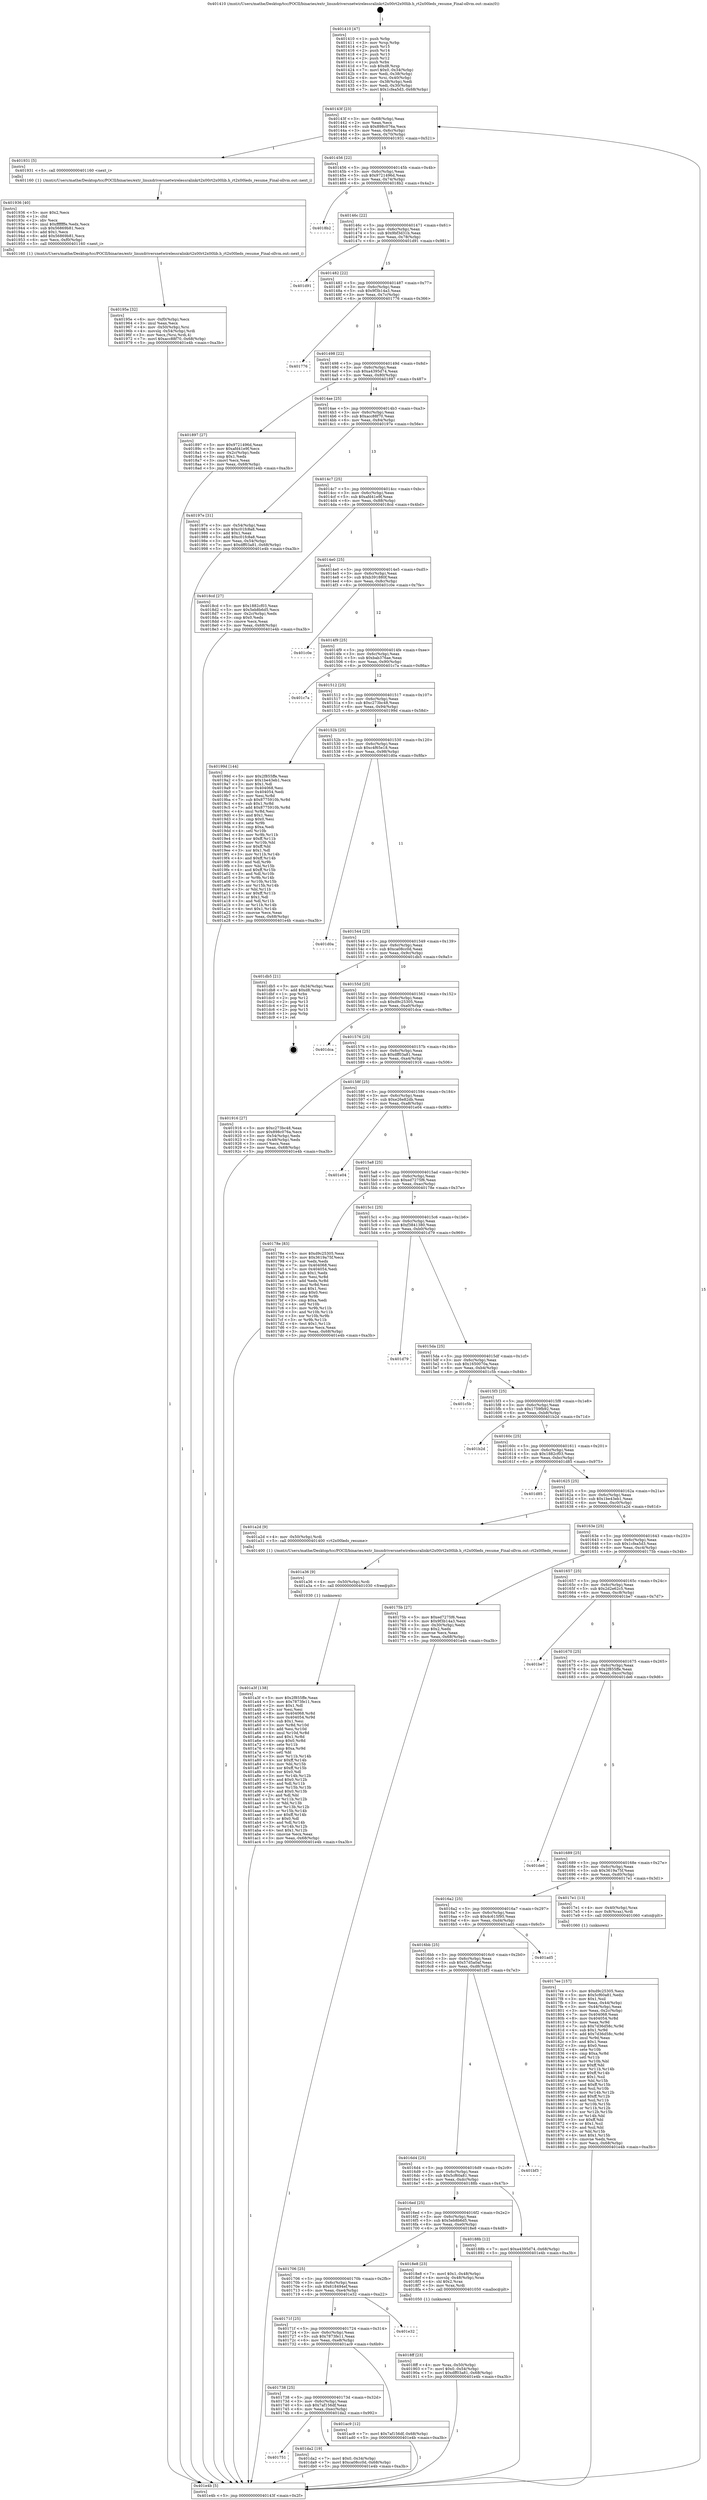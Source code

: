digraph "0x401410" {
  label = "0x401410 (/mnt/c/Users/mathe/Desktop/tcc/POCII/binaries/extr_linuxdriversnetwirelessralinkrt2x00rt2x00lib.h_rt2x00leds_resume_Final-ollvm.out::main(0))"
  labelloc = "t"
  node[shape=record]

  Entry [label="",width=0.3,height=0.3,shape=circle,fillcolor=black,style=filled]
  "0x40143f" [label="{
     0x40143f [23]\l
     | [instrs]\l
     &nbsp;&nbsp;0x40143f \<+3\>: mov -0x68(%rbp),%eax\l
     &nbsp;&nbsp;0x401442 \<+2\>: mov %eax,%ecx\l
     &nbsp;&nbsp;0x401444 \<+6\>: sub $0x898c076a,%ecx\l
     &nbsp;&nbsp;0x40144a \<+3\>: mov %eax,-0x6c(%rbp)\l
     &nbsp;&nbsp;0x40144d \<+3\>: mov %ecx,-0x70(%rbp)\l
     &nbsp;&nbsp;0x401450 \<+6\>: je 0000000000401931 \<main+0x521\>\l
  }"]
  "0x401931" [label="{
     0x401931 [5]\l
     | [instrs]\l
     &nbsp;&nbsp;0x401931 \<+5\>: call 0000000000401160 \<next_i\>\l
     | [calls]\l
     &nbsp;&nbsp;0x401160 \{1\} (/mnt/c/Users/mathe/Desktop/tcc/POCII/binaries/extr_linuxdriversnetwirelessralinkrt2x00rt2x00lib.h_rt2x00leds_resume_Final-ollvm.out::next_i)\l
  }"]
  "0x401456" [label="{
     0x401456 [22]\l
     | [instrs]\l
     &nbsp;&nbsp;0x401456 \<+5\>: jmp 000000000040145b \<main+0x4b\>\l
     &nbsp;&nbsp;0x40145b \<+3\>: mov -0x6c(%rbp),%eax\l
     &nbsp;&nbsp;0x40145e \<+5\>: sub $0x9721496d,%eax\l
     &nbsp;&nbsp;0x401463 \<+3\>: mov %eax,-0x74(%rbp)\l
     &nbsp;&nbsp;0x401466 \<+6\>: je 00000000004018b2 \<main+0x4a2\>\l
  }"]
  Exit [label="",width=0.3,height=0.3,shape=circle,fillcolor=black,style=filled,peripheries=2]
  "0x4018b2" [label="{
     0x4018b2\l
  }", style=dashed]
  "0x40146c" [label="{
     0x40146c [22]\l
     | [instrs]\l
     &nbsp;&nbsp;0x40146c \<+5\>: jmp 0000000000401471 \<main+0x61\>\l
     &nbsp;&nbsp;0x401471 \<+3\>: mov -0x6c(%rbp),%eax\l
     &nbsp;&nbsp;0x401474 \<+5\>: sub $0x9bf3d31b,%eax\l
     &nbsp;&nbsp;0x401479 \<+3\>: mov %eax,-0x78(%rbp)\l
     &nbsp;&nbsp;0x40147c \<+6\>: je 0000000000401d91 \<main+0x981\>\l
  }"]
  "0x401751" [label="{
     0x401751\l
  }", style=dashed]
  "0x401d91" [label="{
     0x401d91\l
  }", style=dashed]
  "0x401482" [label="{
     0x401482 [22]\l
     | [instrs]\l
     &nbsp;&nbsp;0x401482 \<+5\>: jmp 0000000000401487 \<main+0x77\>\l
     &nbsp;&nbsp;0x401487 \<+3\>: mov -0x6c(%rbp),%eax\l
     &nbsp;&nbsp;0x40148a \<+5\>: sub $0x9f3b14a3,%eax\l
     &nbsp;&nbsp;0x40148f \<+3\>: mov %eax,-0x7c(%rbp)\l
     &nbsp;&nbsp;0x401492 \<+6\>: je 0000000000401776 \<main+0x366\>\l
  }"]
  "0x401da2" [label="{
     0x401da2 [19]\l
     | [instrs]\l
     &nbsp;&nbsp;0x401da2 \<+7\>: movl $0x0,-0x34(%rbp)\l
     &nbsp;&nbsp;0x401da9 \<+7\>: movl $0xca08cc0d,-0x68(%rbp)\l
     &nbsp;&nbsp;0x401db0 \<+5\>: jmp 0000000000401e4b \<main+0xa3b\>\l
  }"]
  "0x401776" [label="{
     0x401776\l
  }", style=dashed]
  "0x401498" [label="{
     0x401498 [22]\l
     | [instrs]\l
     &nbsp;&nbsp;0x401498 \<+5\>: jmp 000000000040149d \<main+0x8d\>\l
     &nbsp;&nbsp;0x40149d \<+3\>: mov -0x6c(%rbp),%eax\l
     &nbsp;&nbsp;0x4014a0 \<+5\>: sub $0xa4395d74,%eax\l
     &nbsp;&nbsp;0x4014a5 \<+3\>: mov %eax,-0x80(%rbp)\l
     &nbsp;&nbsp;0x4014a8 \<+6\>: je 0000000000401897 \<main+0x487\>\l
  }"]
  "0x401738" [label="{
     0x401738 [25]\l
     | [instrs]\l
     &nbsp;&nbsp;0x401738 \<+5\>: jmp 000000000040173d \<main+0x32d\>\l
     &nbsp;&nbsp;0x40173d \<+3\>: mov -0x6c(%rbp),%eax\l
     &nbsp;&nbsp;0x401740 \<+5\>: sub $0x7af156df,%eax\l
     &nbsp;&nbsp;0x401745 \<+6\>: mov %eax,-0xec(%rbp)\l
     &nbsp;&nbsp;0x40174b \<+6\>: je 0000000000401da2 \<main+0x992\>\l
  }"]
  "0x401897" [label="{
     0x401897 [27]\l
     | [instrs]\l
     &nbsp;&nbsp;0x401897 \<+5\>: mov $0x9721496d,%eax\l
     &nbsp;&nbsp;0x40189c \<+5\>: mov $0xafd41e9f,%ecx\l
     &nbsp;&nbsp;0x4018a1 \<+3\>: mov -0x2c(%rbp),%edx\l
     &nbsp;&nbsp;0x4018a4 \<+3\>: cmp $0x1,%edx\l
     &nbsp;&nbsp;0x4018a7 \<+3\>: cmovl %ecx,%eax\l
     &nbsp;&nbsp;0x4018aa \<+3\>: mov %eax,-0x68(%rbp)\l
     &nbsp;&nbsp;0x4018ad \<+5\>: jmp 0000000000401e4b \<main+0xa3b\>\l
  }"]
  "0x4014ae" [label="{
     0x4014ae [25]\l
     | [instrs]\l
     &nbsp;&nbsp;0x4014ae \<+5\>: jmp 00000000004014b3 \<main+0xa3\>\l
     &nbsp;&nbsp;0x4014b3 \<+3\>: mov -0x6c(%rbp),%eax\l
     &nbsp;&nbsp;0x4014b6 \<+5\>: sub $0xacc88f70,%eax\l
     &nbsp;&nbsp;0x4014bb \<+6\>: mov %eax,-0x84(%rbp)\l
     &nbsp;&nbsp;0x4014c1 \<+6\>: je 000000000040197e \<main+0x56e\>\l
  }"]
  "0x401ac9" [label="{
     0x401ac9 [12]\l
     | [instrs]\l
     &nbsp;&nbsp;0x401ac9 \<+7\>: movl $0x7af156df,-0x68(%rbp)\l
     &nbsp;&nbsp;0x401ad0 \<+5\>: jmp 0000000000401e4b \<main+0xa3b\>\l
  }"]
  "0x40197e" [label="{
     0x40197e [31]\l
     | [instrs]\l
     &nbsp;&nbsp;0x40197e \<+3\>: mov -0x54(%rbp),%eax\l
     &nbsp;&nbsp;0x401981 \<+5\>: sub $0xc01fc8a8,%eax\l
     &nbsp;&nbsp;0x401986 \<+3\>: add $0x1,%eax\l
     &nbsp;&nbsp;0x401989 \<+5\>: add $0xc01fc8a8,%eax\l
     &nbsp;&nbsp;0x40198e \<+3\>: mov %eax,-0x54(%rbp)\l
     &nbsp;&nbsp;0x401991 \<+7\>: movl $0xdff03a81,-0x68(%rbp)\l
     &nbsp;&nbsp;0x401998 \<+5\>: jmp 0000000000401e4b \<main+0xa3b\>\l
  }"]
  "0x4014c7" [label="{
     0x4014c7 [25]\l
     | [instrs]\l
     &nbsp;&nbsp;0x4014c7 \<+5\>: jmp 00000000004014cc \<main+0xbc\>\l
     &nbsp;&nbsp;0x4014cc \<+3\>: mov -0x6c(%rbp),%eax\l
     &nbsp;&nbsp;0x4014cf \<+5\>: sub $0xafd41e9f,%eax\l
     &nbsp;&nbsp;0x4014d4 \<+6\>: mov %eax,-0x88(%rbp)\l
     &nbsp;&nbsp;0x4014da \<+6\>: je 00000000004018cd \<main+0x4bd\>\l
  }"]
  "0x40171f" [label="{
     0x40171f [25]\l
     | [instrs]\l
     &nbsp;&nbsp;0x40171f \<+5\>: jmp 0000000000401724 \<main+0x314\>\l
     &nbsp;&nbsp;0x401724 \<+3\>: mov -0x6c(%rbp),%eax\l
     &nbsp;&nbsp;0x401727 \<+5\>: sub $0x7873fe11,%eax\l
     &nbsp;&nbsp;0x40172c \<+6\>: mov %eax,-0xe8(%rbp)\l
     &nbsp;&nbsp;0x401732 \<+6\>: je 0000000000401ac9 \<main+0x6b9\>\l
  }"]
  "0x4018cd" [label="{
     0x4018cd [27]\l
     | [instrs]\l
     &nbsp;&nbsp;0x4018cd \<+5\>: mov $0x1882cf03,%eax\l
     &nbsp;&nbsp;0x4018d2 \<+5\>: mov $0x5eb8b6d5,%ecx\l
     &nbsp;&nbsp;0x4018d7 \<+3\>: mov -0x2c(%rbp),%edx\l
     &nbsp;&nbsp;0x4018da \<+3\>: cmp $0x0,%edx\l
     &nbsp;&nbsp;0x4018dd \<+3\>: cmove %ecx,%eax\l
     &nbsp;&nbsp;0x4018e0 \<+3\>: mov %eax,-0x68(%rbp)\l
     &nbsp;&nbsp;0x4018e3 \<+5\>: jmp 0000000000401e4b \<main+0xa3b\>\l
  }"]
  "0x4014e0" [label="{
     0x4014e0 [25]\l
     | [instrs]\l
     &nbsp;&nbsp;0x4014e0 \<+5\>: jmp 00000000004014e5 \<main+0xd5\>\l
     &nbsp;&nbsp;0x4014e5 \<+3\>: mov -0x6c(%rbp),%eax\l
     &nbsp;&nbsp;0x4014e8 \<+5\>: sub $0xb391880f,%eax\l
     &nbsp;&nbsp;0x4014ed \<+6\>: mov %eax,-0x8c(%rbp)\l
     &nbsp;&nbsp;0x4014f3 \<+6\>: je 0000000000401c0e \<main+0x7fe\>\l
  }"]
  "0x401e32" [label="{
     0x401e32\l
  }", style=dashed]
  "0x401c0e" [label="{
     0x401c0e\l
  }", style=dashed]
  "0x4014f9" [label="{
     0x4014f9 [25]\l
     | [instrs]\l
     &nbsp;&nbsp;0x4014f9 \<+5\>: jmp 00000000004014fe \<main+0xee\>\l
     &nbsp;&nbsp;0x4014fe \<+3\>: mov -0x6c(%rbp),%eax\l
     &nbsp;&nbsp;0x401501 \<+5\>: sub $0xbab376ae,%eax\l
     &nbsp;&nbsp;0x401506 \<+6\>: mov %eax,-0x90(%rbp)\l
     &nbsp;&nbsp;0x40150c \<+6\>: je 0000000000401c7a \<main+0x86a\>\l
  }"]
  "0x401a3f" [label="{
     0x401a3f [138]\l
     | [instrs]\l
     &nbsp;&nbsp;0x401a3f \<+5\>: mov $0x2f855ffe,%eax\l
     &nbsp;&nbsp;0x401a44 \<+5\>: mov $0x7873fe11,%ecx\l
     &nbsp;&nbsp;0x401a49 \<+2\>: mov $0x1,%dl\l
     &nbsp;&nbsp;0x401a4b \<+2\>: xor %esi,%esi\l
     &nbsp;&nbsp;0x401a4d \<+8\>: mov 0x404068,%r8d\l
     &nbsp;&nbsp;0x401a55 \<+8\>: mov 0x404054,%r9d\l
     &nbsp;&nbsp;0x401a5d \<+3\>: sub $0x1,%esi\l
     &nbsp;&nbsp;0x401a60 \<+3\>: mov %r8d,%r10d\l
     &nbsp;&nbsp;0x401a63 \<+3\>: add %esi,%r10d\l
     &nbsp;&nbsp;0x401a66 \<+4\>: imul %r10d,%r8d\l
     &nbsp;&nbsp;0x401a6a \<+4\>: and $0x1,%r8d\l
     &nbsp;&nbsp;0x401a6e \<+4\>: cmp $0x0,%r8d\l
     &nbsp;&nbsp;0x401a72 \<+4\>: sete %r11b\l
     &nbsp;&nbsp;0x401a76 \<+4\>: cmp $0xa,%r9d\l
     &nbsp;&nbsp;0x401a7a \<+3\>: setl %bl\l
     &nbsp;&nbsp;0x401a7d \<+3\>: mov %r11b,%r14b\l
     &nbsp;&nbsp;0x401a80 \<+4\>: xor $0xff,%r14b\l
     &nbsp;&nbsp;0x401a84 \<+3\>: mov %bl,%r15b\l
     &nbsp;&nbsp;0x401a87 \<+4\>: xor $0xff,%r15b\l
     &nbsp;&nbsp;0x401a8b \<+3\>: xor $0x0,%dl\l
     &nbsp;&nbsp;0x401a8e \<+3\>: mov %r14b,%r12b\l
     &nbsp;&nbsp;0x401a91 \<+4\>: and $0x0,%r12b\l
     &nbsp;&nbsp;0x401a95 \<+3\>: and %dl,%r11b\l
     &nbsp;&nbsp;0x401a98 \<+3\>: mov %r15b,%r13b\l
     &nbsp;&nbsp;0x401a9b \<+4\>: and $0x0,%r13b\l
     &nbsp;&nbsp;0x401a9f \<+2\>: and %dl,%bl\l
     &nbsp;&nbsp;0x401aa1 \<+3\>: or %r11b,%r12b\l
     &nbsp;&nbsp;0x401aa4 \<+3\>: or %bl,%r13b\l
     &nbsp;&nbsp;0x401aa7 \<+3\>: xor %r13b,%r12b\l
     &nbsp;&nbsp;0x401aaa \<+3\>: or %r15b,%r14b\l
     &nbsp;&nbsp;0x401aad \<+4\>: xor $0xff,%r14b\l
     &nbsp;&nbsp;0x401ab1 \<+3\>: or $0x0,%dl\l
     &nbsp;&nbsp;0x401ab4 \<+3\>: and %dl,%r14b\l
     &nbsp;&nbsp;0x401ab7 \<+3\>: or %r14b,%r12b\l
     &nbsp;&nbsp;0x401aba \<+4\>: test $0x1,%r12b\l
     &nbsp;&nbsp;0x401abe \<+3\>: cmovne %ecx,%eax\l
     &nbsp;&nbsp;0x401ac1 \<+3\>: mov %eax,-0x68(%rbp)\l
     &nbsp;&nbsp;0x401ac4 \<+5\>: jmp 0000000000401e4b \<main+0xa3b\>\l
  }"]
  "0x401c7a" [label="{
     0x401c7a\l
  }", style=dashed]
  "0x401512" [label="{
     0x401512 [25]\l
     | [instrs]\l
     &nbsp;&nbsp;0x401512 \<+5\>: jmp 0000000000401517 \<main+0x107\>\l
     &nbsp;&nbsp;0x401517 \<+3\>: mov -0x6c(%rbp),%eax\l
     &nbsp;&nbsp;0x40151a \<+5\>: sub $0xc273bc48,%eax\l
     &nbsp;&nbsp;0x40151f \<+6\>: mov %eax,-0x94(%rbp)\l
     &nbsp;&nbsp;0x401525 \<+6\>: je 000000000040199d \<main+0x58d\>\l
  }"]
  "0x401a36" [label="{
     0x401a36 [9]\l
     | [instrs]\l
     &nbsp;&nbsp;0x401a36 \<+4\>: mov -0x50(%rbp),%rdi\l
     &nbsp;&nbsp;0x401a3a \<+5\>: call 0000000000401030 \<free@plt\>\l
     | [calls]\l
     &nbsp;&nbsp;0x401030 \{1\} (unknown)\l
  }"]
  "0x40199d" [label="{
     0x40199d [144]\l
     | [instrs]\l
     &nbsp;&nbsp;0x40199d \<+5\>: mov $0x2f855ffe,%eax\l
     &nbsp;&nbsp;0x4019a2 \<+5\>: mov $0x1be43eb1,%ecx\l
     &nbsp;&nbsp;0x4019a7 \<+2\>: mov $0x1,%dl\l
     &nbsp;&nbsp;0x4019a9 \<+7\>: mov 0x404068,%esi\l
     &nbsp;&nbsp;0x4019b0 \<+7\>: mov 0x404054,%edi\l
     &nbsp;&nbsp;0x4019b7 \<+3\>: mov %esi,%r8d\l
     &nbsp;&nbsp;0x4019ba \<+7\>: sub $0x8775910b,%r8d\l
     &nbsp;&nbsp;0x4019c1 \<+4\>: sub $0x1,%r8d\l
     &nbsp;&nbsp;0x4019c5 \<+7\>: add $0x8775910b,%r8d\l
     &nbsp;&nbsp;0x4019cc \<+4\>: imul %r8d,%esi\l
     &nbsp;&nbsp;0x4019d0 \<+3\>: and $0x1,%esi\l
     &nbsp;&nbsp;0x4019d3 \<+3\>: cmp $0x0,%esi\l
     &nbsp;&nbsp;0x4019d6 \<+4\>: sete %r9b\l
     &nbsp;&nbsp;0x4019da \<+3\>: cmp $0xa,%edi\l
     &nbsp;&nbsp;0x4019dd \<+4\>: setl %r10b\l
     &nbsp;&nbsp;0x4019e1 \<+3\>: mov %r9b,%r11b\l
     &nbsp;&nbsp;0x4019e4 \<+4\>: xor $0xff,%r11b\l
     &nbsp;&nbsp;0x4019e8 \<+3\>: mov %r10b,%bl\l
     &nbsp;&nbsp;0x4019eb \<+3\>: xor $0xff,%bl\l
     &nbsp;&nbsp;0x4019ee \<+3\>: xor $0x1,%dl\l
     &nbsp;&nbsp;0x4019f1 \<+3\>: mov %r11b,%r14b\l
     &nbsp;&nbsp;0x4019f4 \<+4\>: and $0xff,%r14b\l
     &nbsp;&nbsp;0x4019f8 \<+3\>: and %dl,%r9b\l
     &nbsp;&nbsp;0x4019fb \<+3\>: mov %bl,%r15b\l
     &nbsp;&nbsp;0x4019fe \<+4\>: and $0xff,%r15b\l
     &nbsp;&nbsp;0x401a02 \<+3\>: and %dl,%r10b\l
     &nbsp;&nbsp;0x401a05 \<+3\>: or %r9b,%r14b\l
     &nbsp;&nbsp;0x401a08 \<+3\>: or %r10b,%r15b\l
     &nbsp;&nbsp;0x401a0b \<+3\>: xor %r15b,%r14b\l
     &nbsp;&nbsp;0x401a0e \<+3\>: or %bl,%r11b\l
     &nbsp;&nbsp;0x401a11 \<+4\>: xor $0xff,%r11b\l
     &nbsp;&nbsp;0x401a15 \<+3\>: or $0x1,%dl\l
     &nbsp;&nbsp;0x401a18 \<+3\>: and %dl,%r11b\l
     &nbsp;&nbsp;0x401a1b \<+3\>: or %r11b,%r14b\l
     &nbsp;&nbsp;0x401a1e \<+4\>: test $0x1,%r14b\l
     &nbsp;&nbsp;0x401a22 \<+3\>: cmovne %ecx,%eax\l
     &nbsp;&nbsp;0x401a25 \<+3\>: mov %eax,-0x68(%rbp)\l
     &nbsp;&nbsp;0x401a28 \<+5\>: jmp 0000000000401e4b \<main+0xa3b\>\l
  }"]
  "0x40152b" [label="{
     0x40152b [25]\l
     | [instrs]\l
     &nbsp;&nbsp;0x40152b \<+5\>: jmp 0000000000401530 \<main+0x120\>\l
     &nbsp;&nbsp;0x401530 \<+3\>: mov -0x6c(%rbp),%eax\l
     &nbsp;&nbsp;0x401533 \<+5\>: sub $0xc4f65e18,%eax\l
     &nbsp;&nbsp;0x401538 \<+6\>: mov %eax,-0x98(%rbp)\l
     &nbsp;&nbsp;0x40153e \<+6\>: je 0000000000401d0a \<main+0x8fa\>\l
  }"]
  "0x40195e" [label="{
     0x40195e [32]\l
     | [instrs]\l
     &nbsp;&nbsp;0x40195e \<+6\>: mov -0xf0(%rbp),%ecx\l
     &nbsp;&nbsp;0x401964 \<+3\>: imul %eax,%ecx\l
     &nbsp;&nbsp;0x401967 \<+4\>: mov -0x50(%rbp),%rsi\l
     &nbsp;&nbsp;0x40196b \<+4\>: movslq -0x54(%rbp),%rdi\l
     &nbsp;&nbsp;0x40196f \<+3\>: mov %ecx,(%rsi,%rdi,4)\l
     &nbsp;&nbsp;0x401972 \<+7\>: movl $0xacc88f70,-0x68(%rbp)\l
     &nbsp;&nbsp;0x401979 \<+5\>: jmp 0000000000401e4b \<main+0xa3b\>\l
  }"]
  "0x401d0a" [label="{
     0x401d0a\l
  }", style=dashed]
  "0x401544" [label="{
     0x401544 [25]\l
     | [instrs]\l
     &nbsp;&nbsp;0x401544 \<+5\>: jmp 0000000000401549 \<main+0x139\>\l
     &nbsp;&nbsp;0x401549 \<+3\>: mov -0x6c(%rbp),%eax\l
     &nbsp;&nbsp;0x40154c \<+5\>: sub $0xca08cc0d,%eax\l
     &nbsp;&nbsp;0x401551 \<+6\>: mov %eax,-0x9c(%rbp)\l
     &nbsp;&nbsp;0x401557 \<+6\>: je 0000000000401db5 \<main+0x9a5\>\l
  }"]
  "0x401936" [label="{
     0x401936 [40]\l
     | [instrs]\l
     &nbsp;&nbsp;0x401936 \<+5\>: mov $0x2,%ecx\l
     &nbsp;&nbsp;0x40193b \<+1\>: cltd\l
     &nbsp;&nbsp;0x40193c \<+2\>: idiv %ecx\l
     &nbsp;&nbsp;0x40193e \<+6\>: imul $0xfffffffe,%edx,%ecx\l
     &nbsp;&nbsp;0x401944 \<+6\>: sub $0x56869b81,%ecx\l
     &nbsp;&nbsp;0x40194a \<+3\>: add $0x1,%ecx\l
     &nbsp;&nbsp;0x40194d \<+6\>: add $0x56869b81,%ecx\l
     &nbsp;&nbsp;0x401953 \<+6\>: mov %ecx,-0xf0(%rbp)\l
     &nbsp;&nbsp;0x401959 \<+5\>: call 0000000000401160 \<next_i\>\l
     | [calls]\l
     &nbsp;&nbsp;0x401160 \{1\} (/mnt/c/Users/mathe/Desktop/tcc/POCII/binaries/extr_linuxdriversnetwirelessralinkrt2x00rt2x00lib.h_rt2x00leds_resume_Final-ollvm.out::next_i)\l
  }"]
  "0x401db5" [label="{
     0x401db5 [21]\l
     | [instrs]\l
     &nbsp;&nbsp;0x401db5 \<+3\>: mov -0x34(%rbp),%eax\l
     &nbsp;&nbsp;0x401db8 \<+7\>: add $0xd8,%rsp\l
     &nbsp;&nbsp;0x401dbf \<+1\>: pop %rbx\l
     &nbsp;&nbsp;0x401dc0 \<+2\>: pop %r12\l
     &nbsp;&nbsp;0x401dc2 \<+2\>: pop %r13\l
     &nbsp;&nbsp;0x401dc4 \<+2\>: pop %r14\l
     &nbsp;&nbsp;0x401dc6 \<+2\>: pop %r15\l
     &nbsp;&nbsp;0x401dc8 \<+1\>: pop %rbp\l
     &nbsp;&nbsp;0x401dc9 \<+1\>: ret\l
  }"]
  "0x40155d" [label="{
     0x40155d [25]\l
     | [instrs]\l
     &nbsp;&nbsp;0x40155d \<+5\>: jmp 0000000000401562 \<main+0x152\>\l
     &nbsp;&nbsp;0x401562 \<+3\>: mov -0x6c(%rbp),%eax\l
     &nbsp;&nbsp;0x401565 \<+5\>: sub $0xd9c25305,%eax\l
     &nbsp;&nbsp;0x40156a \<+6\>: mov %eax,-0xa0(%rbp)\l
     &nbsp;&nbsp;0x401570 \<+6\>: je 0000000000401dca \<main+0x9ba\>\l
  }"]
  "0x4018ff" [label="{
     0x4018ff [23]\l
     | [instrs]\l
     &nbsp;&nbsp;0x4018ff \<+4\>: mov %rax,-0x50(%rbp)\l
     &nbsp;&nbsp;0x401903 \<+7\>: movl $0x0,-0x54(%rbp)\l
     &nbsp;&nbsp;0x40190a \<+7\>: movl $0xdff03a81,-0x68(%rbp)\l
     &nbsp;&nbsp;0x401911 \<+5\>: jmp 0000000000401e4b \<main+0xa3b\>\l
  }"]
  "0x401dca" [label="{
     0x401dca\l
  }", style=dashed]
  "0x401576" [label="{
     0x401576 [25]\l
     | [instrs]\l
     &nbsp;&nbsp;0x401576 \<+5\>: jmp 000000000040157b \<main+0x16b\>\l
     &nbsp;&nbsp;0x40157b \<+3\>: mov -0x6c(%rbp),%eax\l
     &nbsp;&nbsp;0x40157e \<+5\>: sub $0xdff03a81,%eax\l
     &nbsp;&nbsp;0x401583 \<+6\>: mov %eax,-0xa4(%rbp)\l
     &nbsp;&nbsp;0x401589 \<+6\>: je 0000000000401916 \<main+0x506\>\l
  }"]
  "0x401706" [label="{
     0x401706 [25]\l
     | [instrs]\l
     &nbsp;&nbsp;0x401706 \<+5\>: jmp 000000000040170b \<main+0x2fb\>\l
     &nbsp;&nbsp;0x40170b \<+3\>: mov -0x6c(%rbp),%eax\l
     &nbsp;&nbsp;0x40170e \<+5\>: sub $0x618494ef,%eax\l
     &nbsp;&nbsp;0x401713 \<+6\>: mov %eax,-0xe4(%rbp)\l
     &nbsp;&nbsp;0x401719 \<+6\>: je 0000000000401e32 \<main+0xa22\>\l
  }"]
  "0x401916" [label="{
     0x401916 [27]\l
     | [instrs]\l
     &nbsp;&nbsp;0x401916 \<+5\>: mov $0xc273bc48,%eax\l
     &nbsp;&nbsp;0x40191b \<+5\>: mov $0x898c076a,%ecx\l
     &nbsp;&nbsp;0x401920 \<+3\>: mov -0x54(%rbp),%edx\l
     &nbsp;&nbsp;0x401923 \<+3\>: cmp -0x48(%rbp),%edx\l
     &nbsp;&nbsp;0x401926 \<+3\>: cmovl %ecx,%eax\l
     &nbsp;&nbsp;0x401929 \<+3\>: mov %eax,-0x68(%rbp)\l
     &nbsp;&nbsp;0x40192c \<+5\>: jmp 0000000000401e4b \<main+0xa3b\>\l
  }"]
  "0x40158f" [label="{
     0x40158f [25]\l
     | [instrs]\l
     &nbsp;&nbsp;0x40158f \<+5\>: jmp 0000000000401594 \<main+0x184\>\l
     &nbsp;&nbsp;0x401594 \<+3\>: mov -0x6c(%rbp),%eax\l
     &nbsp;&nbsp;0x401597 \<+5\>: sub $0xe26e82db,%eax\l
     &nbsp;&nbsp;0x40159c \<+6\>: mov %eax,-0xa8(%rbp)\l
     &nbsp;&nbsp;0x4015a2 \<+6\>: je 0000000000401e04 \<main+0x9f4\>\l
  }"]
  "0x4018e8" [label="{
     0x4018e8 [23]\l
     | [instrs]\l
     &nbsp;&nbsp;0x4018e8 \<+7\>: movl $0x1,-0x48(%rbp)\l
     &nbsp;&nbsp;0x4018ef \<+4\>: movslq -0x48(%rbp),%rax\l
     &nbsp;&nbsp;0x4018f3 \<+4\>: shl $0x2,%rax\l
     &nbsp;&nbsp;0x4018f7 \<+3\>: mov %rax,%rdi\l
     &nbsp;&nbsp;0x4018fa \<+5\>: call 0000000000401050 \<malloc@plt\>\l
     | [calls]\l
     &nbsp;&nbsp;0x401050 \{1\} (unknown)\l
  }"]
  "0x401e04" [label="{
     0x401e04\l
  }", style=dashed]
  "0x4015a8" [label="{
     0x4015a8 [25]\l
     | [instrs]\l
     &nbsp;&nbsp;0x4015a8 \<+5\>: jmp 00000000004015ad \<main+0x19d\>\l
     &nbsp;&nbsp;0x4015ad \<+3\>: mov -0x6c(%rbp),%eax\l
     &nbsp;&nbsp;0x4015b0 \<+5\>: sub $0xed7275f6,%eax\l
     &nbsp;&nbsp;0x4015b5 \<+6\>: mov %eax,-0xac(%rbp)\l
     &nbsp;&nbsp;0x4015bb \<+6\>: je 000000000040178e \<main+0x37e\>\l
  }"]
  "0x4016ed" [label="{
     0x4016ed [25]\l
     | [instrs]\l
     &nbsp;&nbsp;0x4016ed \<+5\>: jmp 00000000004016f2 \<main+0x2e2\>\l
     &nbsp;&nbsp;0x4016f2 \<+3\>: mov -0x6c(%rbp),%eax\l
     &nbsp;&nbsp;0x4016f5 \<+5\>: sub $0x5eb8b6d5,%eax\l
     &nbsp;&nbsp;0x4016fa \<+6\>: mov %eax,-0xe0(%rbp)\l
     &nbsp;&nbsp;0x401700 \<+6\>: je 00000000004018e8 \<main+0x4d8\>\l
  }"]
  "0x40178e" [label="{
     0x40178e [83]\l
     | [instrs]\l
     &nbsp;&nbsp;0x40178e \<+5\>: mov $0xd9c25305,%eax\l
     &nbsp;&nbsp;0x401793 \<+5\>: mov $0x3619a75f,%ecx\l
     &nbsp;&nbsp;0x401798 \<+2\>: xor %edx,%edx\l
     &nbsp;&nbsp;0x40179a \<+7\>: mov 0x404068,%esi\l
     &nbsp;&nbsp;0x4017a1 \<+7\>: mov 0x404054,%edi\l
     &nbsp;&nbsp;0x4017a8 \<+3\>: sub $0x1,%edx\l
     &nbsp;&nbsp;0x4017ab \<+3\>: mov %esi,%r8d\l
     &nbsp;&nbsp;0x4017ae \<+3\>: add %edx,%r8d\l
     &nbsp;&nbsp;0x4017b1 \<+4\>: imul %r8d,%esi\l
     &nbsp;&nbsp;0x4017b5 \<+3\>: and $0x1,%esi\l
     &nbsp;&nbsp;0x4017b8 \<+3\>: cmp $0x0,%esi\l
     &nbsp;&nbsp;0x4017bb \<+4\>: sete %r9b\l
     &nbsp;&nbsp;0x4017bf \<+3\>: cmp $0xa,%edi\l
     &nbsp;&nbsp;0x4017c2 \<+4\>: setl %r10b\l
     &nbsp;&nbsp;0x4017c6 \<+3\>: mov %r9b,%r11b\l
     &nbsp;&nbsp;0x4017c9 \<+3\>: and %r10b,%r11b\l
     &nbsp;&nbsp;0x4017cc \<+3\>: xor %r10b,%r9b\l
     &nbsp;&nbsp;0x4017cf \<+3\>: or %r9b,%r11b\l
     &nbsp;&nbsp;0x4017d2 \<+4\>: test $0x1,%r11b\l
     &nbsp;&nbsp;0x4017d6 \<+3\>: cmovne %ecx,%eax\l
     &nbsp;&nbsp;0x4017d9 \<+3\>: mov %eax,-0x68(%rbp)\l
     &nbsp;&nbsp;0x4017dc \<+5\>: jmp 0000000000401e4b \<main+0xa3b\>\l
  }"]
  "0x4015c1" [label="{
     0x4015c1 [25]\l
     | [instrs]\l
     &nbsp;&nbsp;0x4015c1 \<+5\>: jmp 00000000004015c6 \<main+0x1b6\>\l
     &nbsp;&nbsp;0x4015c6 \<+3\>: mov -0x6c(%rbp),%eax\l
     &nbsp;&nbsp;0x4015c9 \<+5\>: sub $0xf3841380,%eax\l
     &nbsp;&nbsp;0x4015ce \<+6\>: mov %eax,-0xb0(%rbp)\l
     &nbsp;&nbsp;0x4015d4 \<+6\>: je 0000000000401d79 \<main+0x969\>\l
  }"]
  "0x40188b" [label="{
     0x40188b [12]\l
     | [instrs]\l
     &nbsp;&nbsp;0x40188b \<+7\>: movl $0xa4395d74,-0x68(%rbp)\l
     &nbsp;&nbsp;0x401892 \<+5\>: jmp 0000000000401e4b \<main+0xa3b\>\l
  }"]
  "0x401d79" [label="{
     0x401d79\l
  }", style=dashed]
  "0x4015da" [label="{
     0x4015da [25]\l
     | [instrs]\l
     &nbsp;&nbsp;0x4015da \<+5\>: jmp 00000000004015df \<main+0x1cf\>\l
     &nbsp;&nbsp;0x4015df \<+3\>: mov -0x6c(%rbp),%eax\l
     &nbsp;&nbsp;0x4015e2 \<+5\>: sub $0x1650070a,%eax\l
     &nbsp;&nbsp;0x4015e7 \<+6\>: mov %eax,-0xb4(%rbp)\l
     &nbsp;&nbsp;0x4015ed \<+6\>: je 0000000000401c5b \<main+0x84b\>\l
  }"]
  "0x4016d4" [label="{
     0x4016d4 [25]\l
     | [instrs]\l
     &nbsp;&nbsp;0x4016d4 \<+5\>: jmp 00000000004016d9 \<main+0x2c9\>\l
     &nbsp;&nbsp;0x4016d9 \<+3\>: mov -0x6c(%rbp),%eax\l
     &nbsp;&nbsp;0x4016dc \<+5\>: sub $0x5cf60a81,%eax\l
     &nbsp;&nbsp;0x4016e1 \<+6\>: mov %eax,-0xdc(%rbp)\l
     &nbsp;&nbsp;0x4016e7 \<+6\>: je 000000000040188b \<main+0x47b\>\l
  }"]
  "0x401c5b" [label="{
     0x401c5b\l
  }", style=dashed]
  "0x4015f3" [label="{
     0x4015f3 [25]\l
     | [instrs]\l
     &nbsp;&nbsp;0x4015f3 \<+5\>: jmp 00000000004015f8 \<main+0x1e8\>\l
     &nbsp;&nbsp;0x4015f8 \<+3\>: mov -0x6c(%rbp),%eax\l
     &nbsp;&nbsp;0x4015fb \<+5\>: sub $0x1759fb92,%eax\l
     &nbsp;&nbsp;0x401600 \<+6\>: mov %eax,-0xb8(%rbp)\l
     &nbsp;&nbsp;0x401606 \<+6\>: je 0000000000401b2d \<main+0x71d\>\l
  }"]
  "0x401bf3" [label="{
     0x401bf3\l
  }", style=dashed]
  "0x401b2d" [label="{
     0x401b2d\l
  }", style=dashed]
  "0x40160c" [label="{
     0x40160c [25]\l
     | [instrs]\l
     &nbsp;&nbsp;0x40160c \<+5\>: jmp 0000000000401611 \<main+0x201\>\l
     &nbsp;&nbsp;0x401611 \<+3\>: mov -0x6c(%rbp),%eax\l
     &nbsp;&nbsp;0x401614 \<+5\>: sub $0x1882cf03,%eax\l
     &nbsp;&nbsp;0x401619 \<+6\>: mov %eax,-0xbc(%rbp)\l
     &nbsp;&nbsp;0x40161f \<+6\>: je 0000000000401d85 \<main+0x975\>\l
  }"]
  "0x4016bb" [label="{
     0x4016bb [25]\l
     | [instrs]\l
     &nbsp;&nbsp;0x4016bb \<+5\>: jmp 00000000004016c0 \<main+0x2b0\>\l
     &nbsp;&nbsp;0x4016c0 \<+3\>: mov -0x6c(%rbp),%eax\l
     &nbsp;&nbsp;0x4016c3 \<+5\>: sub $0x57d5a0af,%eax\l
     &nbsp;&nbsp;0x4016c8 \<+6\>: mov %eax,-0xd8(%rbp)\l
     &nbsp;&nbsp;0x4016ce \<+6\>: je 0000000000401bf3 \<main+0x7e3\>\l
  }"]
  "0x401d85" [label="{
     0x401d85\l
  }", style=dashed]
  "0x401625" [label="{
     0x401625 [25]\l
     | [instrs]\l
     &nbsp;&nbsp;0x401625 \<+5\>: jmp 000000000040162a \<main+0x21a\>\l
     &nbsp;&nbsp;0x40162a \<+3\>: mov -0x6c(%rbp),%eax\l
     &nbsp;&nbsp;0x40162d \<+5\>: sub $0x1be43eb1,%eax\l
     &nbsp;&nbsp;0x401632 \<+6\>: mov %eax,-0xc0(%rbp)\l
     &nbsp;&nbsp;0x401638 \<+6\>: je 0000000000401a2d \<main+0x61d\>\l
  }"]
  "0x401ad5" [label="{
     0x401ad5\l
  }", style=dashed]
  "0x401a2d" [label="{
     0x401a2d [9]\l
     | [instrs]\l
     &nbsp;&nbsp;0x401a2d \<+4\>: mov -0x50(%rbp),%rdi\l
     &nbsp;&nbsp;0x401a31 \<+5\>: call 0000000000401400 \<rt2x00leds_resume\>\l
     | [calls]\l
     &nbsp;&nbsp;0x401400 \{1\} (/mnt/c/Users/mathe/Desktop/tcc/POCII/binaries/extr_linuxdriversnetwirelessralinkrt2x00rt2x00lib.h_rt2x00leds_resume_Final-ollvm.out::rt2x00leds_resume)\l
  }"]
  "0x40163e" [label="{
     0x40163e [25]\l
     | [instrs]\l
     &nbsp;&nbsp;0x40163e \<+5\>: jmp 0000000000401643 \<main+0x233\>\l
     &nbsp;&nbsp;0x401643 \<+3\>: mov -0x6c(%rbp),%eax\l
     &nbsp;&nbsp;0x401646 \<+5\>: sub $0x1cfea5d3,%eax\l
     &nbsp;&nbsp;0x40164b \<+6\>: mov %eax,-0xc4(%rbp)\l
     &nbsp;&nbsp;0x401651 \<+6\>: je 000000000040175b \<main+0x34b\>\l
  }"]
  "0x4017ee" [label="{
     0x4017ee [157]\l
     | [instrs]\l
     &nbsp;&nbsp;0x4017ee \<+5\>: mov $0xd9c25305,%ecx\l
     &nbsp;&nbsp;0x4017f3 \<+5\>: mov $0x5cf60a81,%edx\l
     &nbsp;&nbsp;0x4017f8 \<+3\>: mov $0x1,%sil\l
     &nbsp;&nbsp;0x4017fb \<+3\>: mov %eax,-0x44(%rbp)\l
     &nbsp;&nbsp;0x4017fe \<+3\>: mov -0x44(%rbp),%eax\l
     &nbsp;&nbsp;0x401801 \<+3\>: mov %eax,-0x2c(%rbp)\l
     &nbsp;&nbsp;0x401804 \<+7\>: mov 0x404068,%eax\l
     &nbsp;&nbsp;0x40180b \<+8\>: mov 0x404054,%r8d\l
     &nbsp;&nbsp;0x401813 \<+3\>: mov %eax,%r9d\l
     &nbsp;&nbsp;0x401816 \<+7\>: sub $0x7d36d58c,%r9d\l
     &nbsp;&nbsp;0x40181d \<+4\>: sub $0x1,%r9d\l
     &nbsp;&nbsp;0x401821 \<+7\>: add $0x7d36d58c,%r9d\l
     &nbsp;&nbsp;0x401828 \<+4\>: imul %r9d,%eax\l
     &nbsp;&nbsp;0x40182c \<+3\>: and $0x1,%eax\l
     &nbsp;&nbsp;0x40182f \<+3\>: cmp $0x0,%eax\l
     &nbsp;&nbsp;0x401832 \<+4\>: sete %r10b\l
     &nbsp;&nbsp;0x401836 \<+4\>: cmp $0xa,%r8d\l
     &nbsp;&nbsp;0x40183a \<+4\>: setl %r11b\l
     &nbsp;&nbsp;0x40183e \<+3\>: mov %r10b,%bl\l
     &nbsp;&nbsp;0x401841 \<+3\>: xor $0xff,%bl\l
     &nbsp;&nbsp;0x401844 \<+3\>: mov %r11b,%r14b\l
     &nbsp;&nbsp;0x401847 \<+4\>: xor $0xff,%r14b\l
     &nbsp;&nbsp;0x40184b \<+4\>: xor $0x1,%sil\l
     &nbsp;&nbsp;0x40184f \<+3\>: mov %bl,%r15b\l
     &nbsp;&nbsp;0x401852 \<+4\>: and $0xff,%r15b\l
     &nbsp;&nbsp;0x401856 \<+3\>: and %sil,%r10b\l
     &nbsp;&nbsp;0x401859 \<+3\>: mov %r14b,%r12b\l
     &nbsp;&nbsp;0x40185c \<+4\>: and $0xff,%r12b\l
     &nbsp;&nbsp;0x401860 \<+3\>: and %sil,%r11b\l
     &nbsp;&nbsp;0x401863 \<+3\>: or %r10b,%r15b\l
     &nbsp;&nbsp;0x401866 \<+3\>: or %r11b,%r12b\l
     &nbsp;&nbsp;0x401869 \<+3\>: xor %r12b,%r15b\l
     &nbsp;&nbsp;0x40186c \<+3\>: or %r14b,%bl\l
     &nbsp;&nbsp;0x40186f \<+3\>: xor $0xff,%bl\l
     &nbsp;&nbsp;0x401872 \<+4\>: or $0x1,%sil\l
     &nbsp;&nbsp;0x401876 \<+3\>: and %sil,%bl\l
     &nbsp;&nbsp;0x401879 \<+3\>: or %bl,%r15b\l
     &nbsp;&nbsp;0x40187c \<+4\>: test $0x1,%r15b\l
     &nbsp;&nbsp;0x401880 \<+3\>: cmovne %edx,%ecx\l
     &nbsp;&nbsp;0x401883 \<+3\>: mov %ecx,-0x68(%rbp)\l
     &nbsp;&nbsp;0x401886 \<+5\>: jmp 0000000000401e4b \<main+0xa3b\>\l
  }"]
  "0x40175b" [label="{
     0x40175b [27]\l
     | [instrs]\l
     &nbsp;&nbsp;0x40175b \<+5\>: mov $0xed7275f6,%eax\l
     &nbsp;&nbsp;0x401760 \<+5\>: mov $0x9f3b14a3,%ecx\l
     &nbsp;&nbsp;0x401765 \<+3\>: mov -0x30(%rbp),%edx\l
     &nbsp;&nbsp;0x401768 \<+3\>: cmp $0x2,%edx\l
     &nbsp;&nbsp;0x40176b \<+3\>: cmovne %ecx,%eax\l
     &nbsp;&nbsp;0x40176e \<+3\>: mov %eax,-0x68(%rbp)\l
     &nbsp;&nbsp;0x401771 \<+5\>: jmp 0000000000401e4b \<main+0xa3b\>\l
  }"]
  "0x401657" [label="{
     0x401657 [25]\l
     | [instrs]\l
     &nbsp;&nbsp;0x401657 \<+5\>: jmp 000000000040165c \<main+0x24c\>\l
     &nbsp;&nbsp;0x40165c \<+3\>: mov -0x6c(%rbp),%eax\l
     &nbsp;&nbsp;0x40165f \<+5\>: sub $0x2d2e62c5,%eax\l
     &nbsp;&nbsp;0x401664 \<+6\>: mov %eax,-0xc8(%rbp)\l
     &nbsp;&nbsp;0x40166a \<+6\>: je 0000000000401be7 \<main+0x7d7\>\l
  }"]
  "0x401e4b" [label="{
     0x401e4b [5]\l
     | [instrs]\l
     &nbsp;&nbsp;0x401e4b \<+5\>: jmp 000000000040143f \<main+0x2f\>\l
  }"]
  "0x401410" [label="{
     0x401410 [47]\l
     | [instrs]\l
     &nbsp;&nbsp;0x401410 \<+1\>: push %rbp\l
     &nbsp;&nbsp;0x401411 \<+3\>: mov %rsp,%rbp\l
     &nbsp;&nbsp;0x401414 \<+2\>: push %r15\l
     &nbsp;&nbsp;0x401416 \<+2\>: push %r14\l
     &nbsp;&nbsp;0x401418 \<+2\>: push %r13\l
     &nbsp;&nbsp;0x40141a \<+2\>: push %r12\l
     &nbsp;&nbsp;0x40141c \<+1\>: push %rbx\l
     &nbsp;&nbsp;0x40141d \<+7\>: sub $0xd8,%rsp\l
     &nbsp;&nbsp;0x401424 \<+7\>: movl $0x0,-0x34(%rbp)\l
     &nbsp;&nbsp;0x40142b \<+3\>: mov %edi,-0x38(%rbp)\l
     &nbsp;&nbsp;0x40142e \<+4\>: mov %rsi,-0x40(%rbp)\l
     &nbsp;&nbsp;0x401432 \<+3\>: mov -0x38(%rbp),%edi\l
     &nbsp;&nbsp;0x401435 \<+3\>: mov %edi,-0x30(%rbp)\l
     &nbsp;&nbsp;0x401438 \<+7\>: movl $0x1cfea5d3,-0x68(%rbp)\l
  }"]
  "0x4016a2" [label="{
     0x4016a2 [25]\l
     | [instrs]\l
     &nbsp;&nbsp;0x4016a2 \<+5\>: jmp 00000000004016a7 \<main+0x297\>\l
     &nbsp;&nbsp;0x4016a7 \<+3\>: mov -0x6c(%rbp),%eax\l
     &nbsp;&nbsp;0x4016aa \<+5\>: sub $0x4c615f95,%eax\l
     &nbsp;&nbsp;0x4016af \<+6\>: mov %eax,-0xd4(%rbp)\l
     &nbsp;&nbsp;0x4016b5 \<+6\>: je 0000000000401ad5 \<main+0x6c5\>\l
  }"]
  "0x401be7" [label="{
     0x401be7\l
  }", style=dashed]
  "0x401670" [label="{
     0x401670 [25]\l
     | [instrs]\l
     &nbsp;&nbsp;0x401670 \<+5\>: jmp 0000000000401675 \<main+0x265\>\l
     &nbsp;&nbsp;0x401675 \<+3\>: mov -0x6c(%rbp),%eax\l
     &nbsp;&nbsp;0x401678 \<+5\>: sub $0x2f855ffe,%eax\l
     &nbsp;&nbsp;0x40167d \<+6\>: mov %eax,-0xcc(%rbp)\l
     &nbsp;&nbsp;0x401683 \<+6\>: je 0000000000401de6 \<main+0x9d6\>\l
  }"]
  "0x4017e1" [label="{
     0x4017e1 [13]\l
     | [instrs]\l
     &nbsp;&nbsp;0x4017e1 \<+4\>: mov -0x40(%rbp),%rax\l
     &nbsp;&nbsp;0x4017e5 \<+4\>: mov 0x8(%rax),%rdi\l
     &nbsp;&nbsp;0x4017e9 \<+5\>: call 0000000000401060 \<atoi@plt\>\l
     | [calls]\l
     &nbsp;&nbsp;0x401060 \{1\} (unknown)\l
  }"]
  "0x401de6" [label="{
     0x401de6\l
  }", style=dashed]
  "0x401689" [label="{
     0x401689 [25]\l
     | [instrs]\l
     &nbsp;&nbsp;0x401689 \<+5\>: jmp 000000000040168e \<main+0x27e\>\l
     &nbsp;&nbsp;0x40168e \<+3\>: mov -0x6c(%rbp),%eax\l
     &nbsp;&nbsp;0x401691 \<+5\>: sub $0x3619a75f,%eax\l
     &nbsp;&nbsp;0x401696 \<+6\>: mov %eax,-0xd0(%rbp)\l
     &nbsp;&nbsp;0x40169c \<+6\>: je 00000000004017e1 \<main+0x3d1\>\l
  }"]
  Entry -> "0x401410" [label=" 1"]
  "0x40143f" -> "0x401931" [label=" 1"]
  "0x40143f" -> "0x401456" [label=" 15"]
  "0x401db5" -> Exit [label=" 1"]
  "0x401456" -> "0x4018b2" [label=" 0"]
  "0x401456" -> "0x40146c" [label=" 15"]
  "0x401da2" -> "0x401e4b" [label=" 1"]
  "0x40146c" -> "0x401d91" [label=" 0"]
  "0x40146c" -> "0x401482" [label=" 15"]
  "0x401738" -> "0x401751" [label=" 0"]
  "0x401482" -> "0x401776" [label=" 0"]
  "0x401482" -> "0x401498" [label=" 15"]
  "0x401738" -> "0x401da2" [label=" 1"]
  "0x401498" -> "0x401897" [label=" 1"]
  "0x401498" -> "0x4014ae" [label=" 14"]
  "0x401ac9" -> "0x401e4b" [label=" 1"]
  "0x4014ae" -> "0x40197e" [label=" 1"]
  "0x4014ae" -> "0x4014c7" [label=" 13"]
  "0x40171f" -> "0x401738" [label=" 1"]
  "0x4014c7" -> "0x4018cd" [label=" 1"]
  "0x4014c7" -> "0x4014e0" [label=" 12"]
  "0x40171f" -> "0x401ac9" [label=" 1"]
  "0x4014e0" -> "0x401c0e" [label=" 0"]
  "0x4014e0" -> "0x4014f9" [label=" 12"]
  "0x401706" -> "0x40171f" [label=" 2"]
  "0x4014f9" -> "0x401c7a" [label=" 0"]
  "0x4014f9" -> "0x401512" [label=" 12"]
  "0x401706" -> "0x401e32" [label=" 0"]
  "0x401512" -> "0x40199d" [label=" 1"]
  "0x401512" -> "0x40152b" [label=" 11"]
  "0x401a3f" -> "0x401e4b" [label=" 1"]
  "0x40152b" -> "0x401d0a" [label=" 0"]
  "0x40152b" -> "0x401544" [label=" 11"]
  "0x401a36" -> "0x401a3f" [label=" 1"]
  "0x401544" -> "0x401db5" [label=" 1"]
  "0x401544" -> "0x40155d" [label=" 10"]
  "0x401a2d" -> "0x401a36" [label=" 1"]
  "0x40155d" -> "0x401dca" [label=" 0"]
  "0x40155d" -> "0x401576" [label=" 10"]
  "0x40199d" -> "0x401e4b" [label=" 1"]
  "0x401576" -> "0x401916" [label=" 2"]
  "0x401576" -> "0x40158f" [label=" 8"]
  "0x40197e" -> "0x401e4b" [label=" 1"]
  "0x40158f" -> "0x401e04" [label=" 0"]
  "0x40158f" -> "0x4015a8" [label=" 8"]
  "0x40195e" -> "0x401e4b" [label=" 1"]
  "0x4015a8" -> "0x40178e" [label=" 1"]
  "0x4015a8" -> "0x4015c1" [label=" 7"]
  "0x401931" -> "0x401936" [label=" 1"]
  "0x4015c1" -> "0x401d79" [label=" 0"]
  "0x4015c1" -> "0x4015da" [label=" 7"]
  "0x401916" -> "0x401e4b" [label=" 2"]
  "0x4015da" -> "0x401c5b" [label=" 0"]
  "0x4015da" -> "0x4015f3" [label=" 7"]
  "0x4018e8" -> "0x4018ff" [label=" 1"]
  "0x4015f3" -> "0x401b2d" [label=" 0"]
  "0x4015f3" -> "0x40160c" [label=" 7"]
  "0x4016ed" -> "0x401706" [label=" 2"]
  "0x40160c" -> "0x401d85" [label=" 0"]
  "0x40160c" -> "0x401625" [label=" 7"]
  "0x401936" -> "0x40195e" [label=" 1"]
  "0x401625" -> "0x401a2d" [label=" 1"]
  "0x401625" -> "0x40163e" [label=" 6"]
  "0x4018cd" -> "0x401e4b" [label=" 1"]
  "0x40163e" -> "0x40175b" [label=" 1"]
  "0x40163e" -> "0x401657" [label=" 5"]
  "0x40175b" -> "0x401e4b" [label=" 1"]
  "0x401410" -> "0x40143f" [label=" 1"]
  "0x401e4b" -> "0x40143f" [label=" 15"]
  "0x40178e" -> "0x401e4b" [label=" 1"]
  "0x40188b" -> "0x401e4b" [label=" 1"]
  "0x401657" -> "0x401be7" [label=" 0"]
  "0x401657" -> "0x401670" [label=" 5"]
  "0x4016d4" -> "0x4016ed" [label=" 3"]
  "0x401670" -> "0x401de6" [label=" 0"]
  "0x401670" -> "0x401689" [label=" 5"]
  "0x4016d4" -> "0x40188b" [label=" 1"]
  "0x401689" -> "0x4017e1" [label=" 1"]
  "0x401689" -> "0x4016a2" [label=" 4"]
  "0x4017e1" -> "0x4017ee" [label=" 1"]
  "0x4017ee" -> "0x401e4b" [label=" 1"]
  "0x401897" -> "0x401e4b" [label=" 1"]
  "0x4016a2" -> "0x401ad5" [label=" 0"]
  "0x4016a2" -> "0x4016bb" [label=" 4"]
  "0x4016ed" -> "0x4018e8" [label=" 1"]
  "0x4016bb" -> "0x401bf3" [label=" 0"]
  "0x4016bb" -> "0x4016d4" [label=" 4"]
  "0x4018ff" -> "0x401e4b" [label=" 1"]
}
